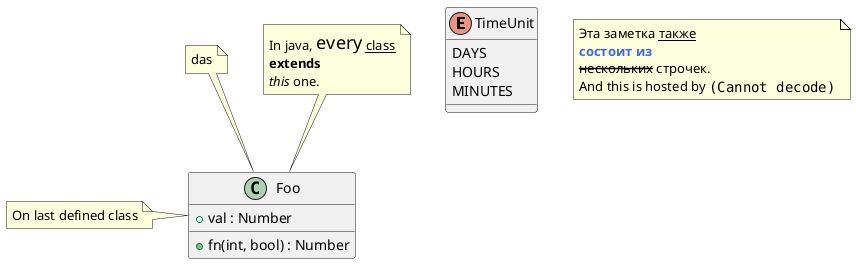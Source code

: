 @startuml

enum TimeUnit {
  DAYS
  HOURS
  MINUTES
}

class Foo{
  +val : Number
  +fn(int, bool) : Number
}
note left: On last defined class

note top of Foo : das

note top of Foo
  In java, <size:18>every</size> <u>class</u>
  <b>extends</b>
  <i>this</i> one.
end note

note as N1
  Эта заметка <u>также</u>
  <b><color:royalBlue>состоит из</color>
  <s>нескольких</s> строчек.
  And this is hosted by <img:sourceforge.jpg>
end note

@enduml